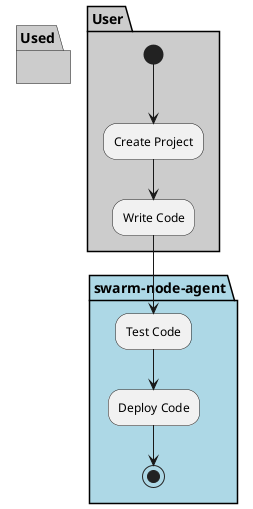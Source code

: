 @startuml

partition "swarm-node-agent" {

}

partition User  #cccccc {
  (*) --> "Create Project"
  --> "Write Code"
}

partition "swarm-node-agent" #lightblue {
  "Write Code" --> "Test Code"
  "Test Code" --> "Deploy Code"
  "Deploy Code" --> (*)
}

partition Used  #cccccc {
}
@enduml
